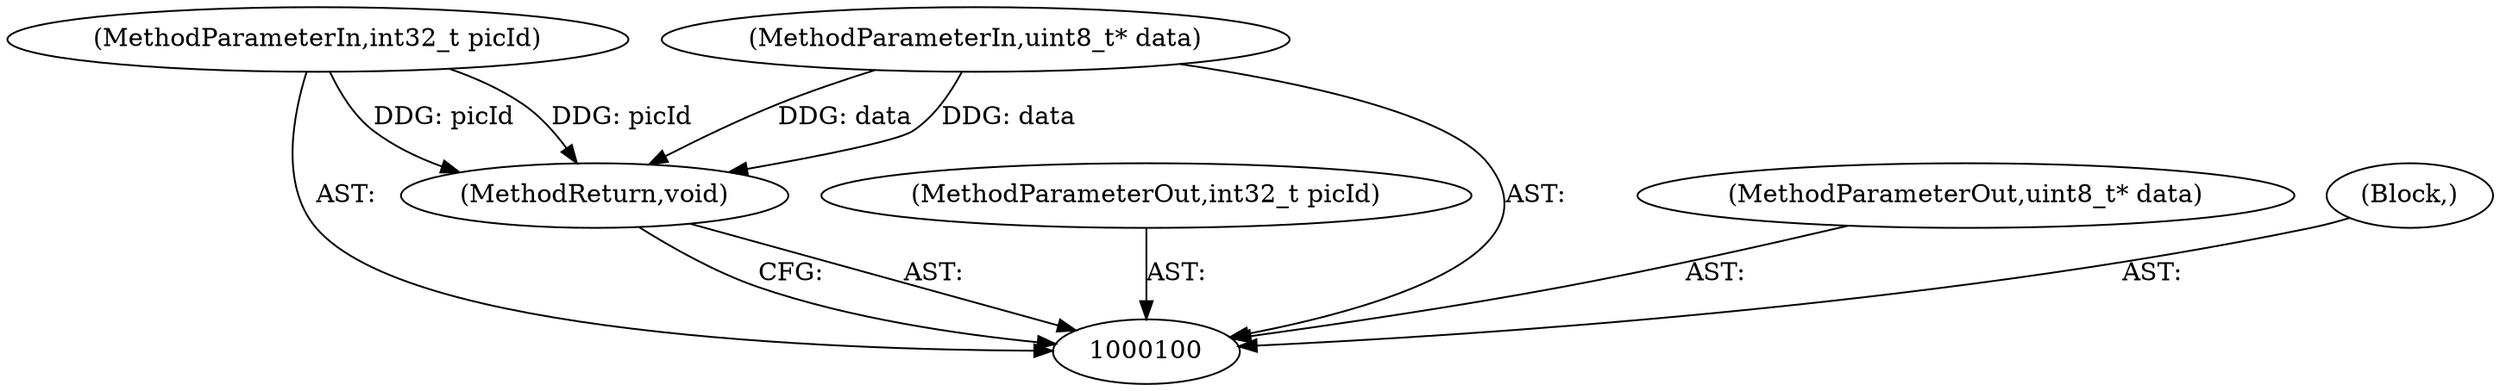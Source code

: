 digraph "0_Android_d2f47191538837e796e2b10c1ff7e1ee35f6e0ab_1" {
"1000104" [label="(MethodReturn,void)"];
"1000101" [label="(MethodParameterIn,int32_t picId)"];
"1000109" [label="(MethodParameterOut,int32_t picId)"];
"1000102" [label="(MethodParameterIn,uint8_t* data)"];
"1000110" [label="(MethodParameterOut,uint8_t* data)"];
"1000103" [label="(Block,)"];
"1000104" -> "1000100"  [label="AST: "];
"1000104" -> "1000100"  [label="CFG: "];
"1000102" -> "1000104"  [label="DDG: data"];
"1000101" -> "1000104"  [label="DDG: picId"];
"1000101" -> "1000100"  [label="AST: "];
"1000101" -> "1000104"  [label="DDG: picId"];
"1000109" -> "1000100"  [label="AST: "];
"1000102" -> "1000100"  [label="AST: "];
"1000102" -> "1000104"  [label="DDG: data"];
"1000110" -> "1000100"  [label="AST: "];
"1000103" -> "1000100"  [label="AST: "];
}
